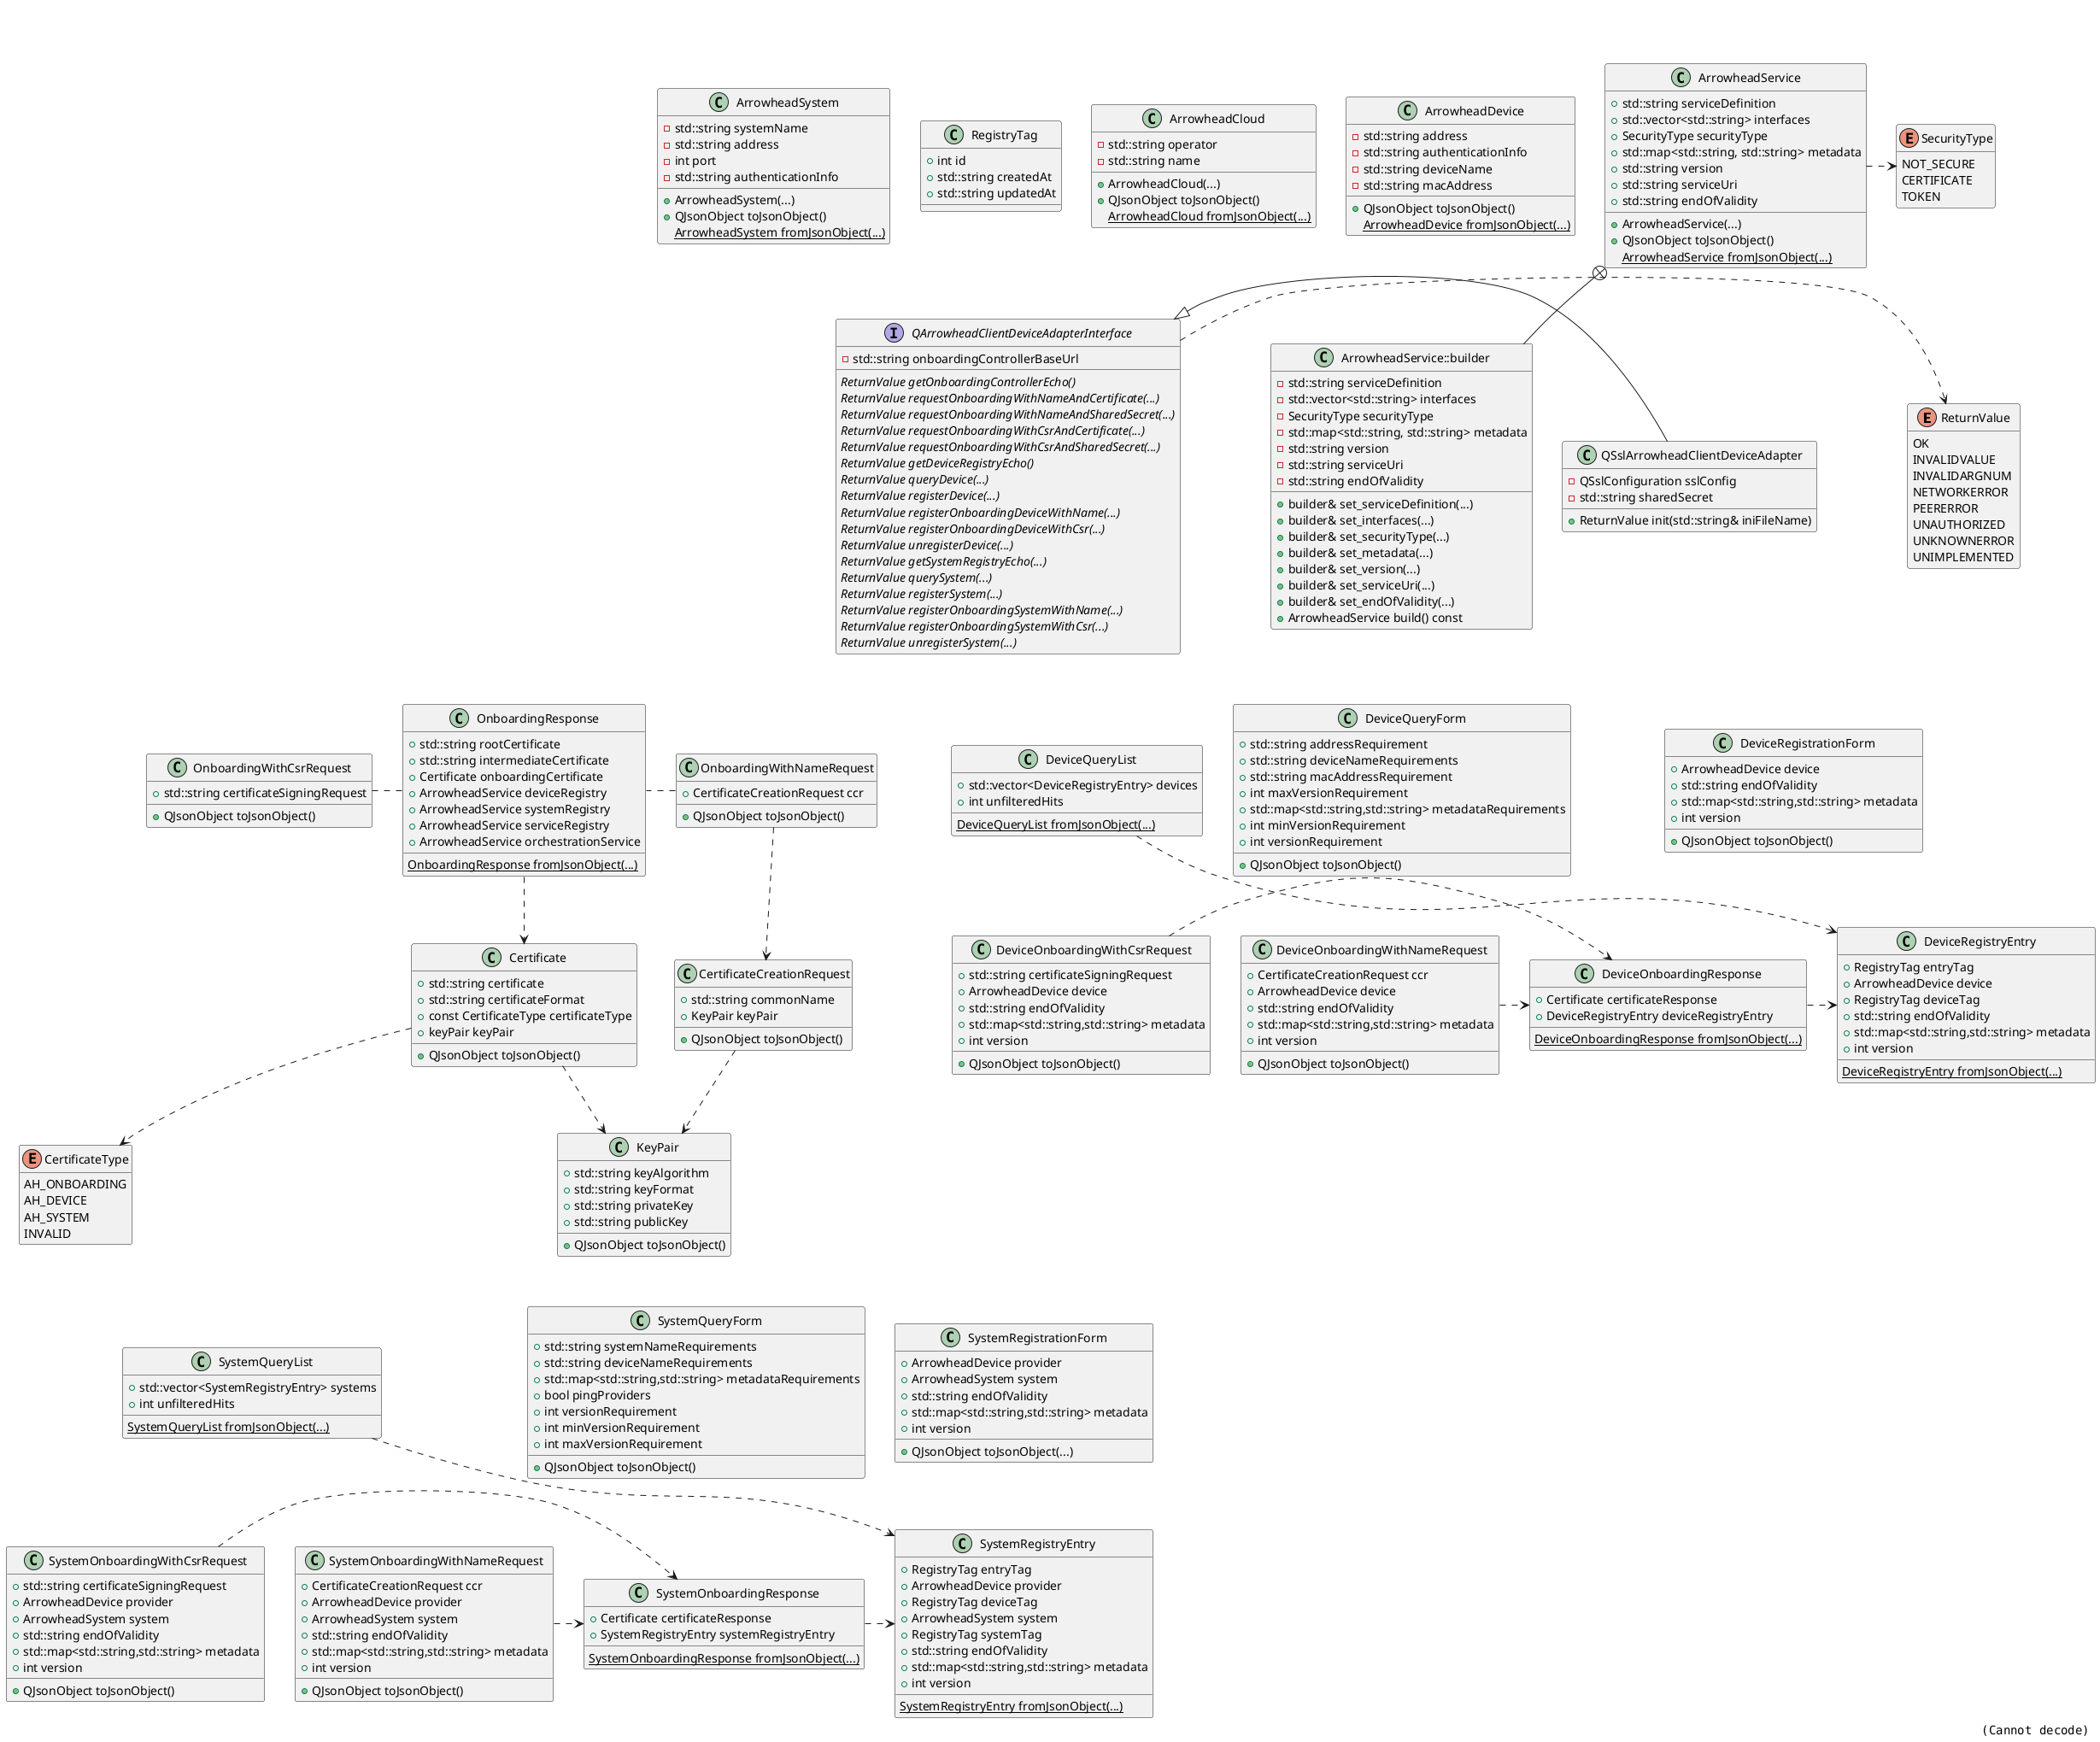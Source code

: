 @startuml "QArrowheadClientDeviceAdapter_ClassDiagram"


enum ReturnValue{
    OK
    INVALIDVALUE
    INVALIDARGNUM
    NETWORKERROR
    PEERERROR
    UNAUTHORIZED
    UNKNOWNERROR
    UNIMPLEMENTED
}

enum SecurityType{
    NOT_SECURE
    CERTIFICATE
    TOKEN
}

enum CertificateType{
    AH_ONBOARDING
    AH_DEVICE
    AH_SYSTEM
    INVALID
}

hide enum empty members

together {
    class RegistryTag{
        +int id
        +std::string createdAt
        +std::string updatedAt
    }
    
    class ArrowheadCloud{
        -std::string operator
        -std::string name

        +ArrowheadCloud(...)
        +QJsonObject toJsonObject()
        {static} ArrowheadCloud fromJsonObject(...)
    }

    class ArrowheadDevice{
        -std::string address
        -std::string authenticationInfo
        -std::string deviceName
        -std::string macAddress

        +QJsonObject toJsonObject()
        {static} ArrowheadDevice fromJsonObject(...)
    }

    class ArrowheadSystem{
        -std::string systemName
        -std::string address
        -int port
        -std::string authenticationInfo
        
        +ArrowheadSystem(...)
        +QJsonObject toJsonObject()
        {static} ArrowheadSystem fromJsonObject(...)
    }

    class ArrowheadService{
        +std::string serviceDefinition
        +std::vector<std::string> interfaces
        +SecurityType securityType
        +std::map<std::string, std::string> metadata
        +std::string version
        +std::string serviceUri
        +std::string endOfValidity

        +ArrowheadService(...)
        +QJsonObject toJsonObject()
        {static} ArrowheadService fromJsonObject(...)
    }
}

class ArrowheadService::builder{
    -std::string serviceDefinition
    -std::vector<std::string> interfaces
    -SecurityType securityType
    -std::map<std::string, std::string> metadata
    -std::string version
    -std::string serviceUri
    -std::string endOfValidity

    +builder& set_serviceDefinition(...)
    +builder& set_interfaces(...)
    +builder& set_securityType(...)
    +builder& set_metadata(...)
    +builder& set_version(...)
    +builder& set_serviceUri(...)
    +builder& set_endOfValidity(...)
    +ArrowheadService build() const
}

ArrowheadService +-- ArrowheadService::builder


interface QArrowheadClientDeviceAdapterInterface{
    - std::string onboardingControllerBaseUrl
    
    {abstract} ReturnValue getOnboardingControllerEcho()
    {abstract} ReturnValue requestOnboardingWithNameAndCertificate(...)
    {abstract} ReturnValue requestOnboardingWithNameAndSharedSecret(...)
    {abstract} ReturnValue requestOnboardingWithCsrAndCertificate(...)
    {abstract} ReturnValue requestOnboardingWithCsrAndSharedSecret(...)
    {abstract} ReturnValue getDeviceRegistryEcho()
    {abstract} ReturnValue queryDevice(...)
    {abstract} ReturnValue registerDevice(...)
    {abstract} ReturnValue registerOnboardingDeviceWithName(...)
    {abstract} ReturnValue registerOnboardingDeviceWithCsr(...)
    {abstract} ReturnValue unregisterDevice(...)
    {abstract} ReturnValue getSystemRegistryEcho(...)
    {abstract} ReturnValue querySystem(...)
    {abstract} ReturnValue registerSystem(...)
    {abstract} ReturnValue registerOnboardingSystemWithName(...)
    {abstract} ReturnValue registerOnboardingSystemWithCsr(...)
    {abstract} ReturnValue unregisterSystem(...)
}

class QSslArrowheadClientDeviceAdapter{
    - QSslConfiguration sslConfig
    - std::string sharedSecret

    + ReturnValue init(std::string& iniFileName)
}

' --- Onboarding Controller interface
together {
    class KeyPair{
        +std::string keyAlgorithm
        +std::string keyFormat
        +std::string privateKey
        +std::string publicKey

        +QJsonObject toJsonObject()
    }

    class Certificate{
        +std::string certificate
        +std::string certificateFormat
        +const CertificateType certificateType
        +keyPair keyPair

        +QJsonObject toJsonObject()
    }

    class CertificateCreationRequest{
        +std::string commonName
        +KeyPair keyPair

        +QJsonObject toJsonObject()
    }

    class OnboardingWithNameRequest{
        +CertificateCreationRequest ccr

        +QJsonObject toJsonObject()
    }   

    class OnboardingWithCsrRequest{
        +std::string certificateSigningRequest

        +QJsonObject toJsonObject()
    }

    class OnboardingResponse{
        +std::string rootCertificate
        +std::string intermediateCertificate
        +Certificate onboardingCertificate
        +ArrowheadService deviceRegistry
        +ArrowheadService systemRegistry
        +ArrowheadService serviceRegistry
        +ArrowheadService orchestrationService

        {static} OnboardingResponse fromJsonObject(...)
    }

    CertificateCreationRequest ..> KeyPair
    OnboardingWithNameRequest ..> CertificateCreationRequest
    OnboardingWithNameRequest . OnboardingResponse
    OnboardingResponse ..> Certificate
    Certificate ..> CertificateType
    Certificate ..> KeyPair
    OnboardingWithCsrRequest . OnboardingResponse
}

' --- Device Registry interface
together {
    class DeviceQueryForm{
        +std::string addressRequirement
        +std::string deviceNameRequirements
        +std::string macAddressRequirement
        +int maxVersionRequirement
        +std::map<std::string,std::string> metadataRequirements
        +int minVersionRequirement
        +int versionRequirement
        
        +QJsonObject toJsonObject()
    }

    class DeviceQueryList{
        +std::vector<DeviceRegistryEntry> devices
        +int unfilteredHits

        {static} DeviceQueryList fromJsonObject(...)
    }

    class DeviceRegistrationForm{
        +ArrowheadDevice device
        +std::string endOfValidity
        +std::map<std::string,std::string> metadata
        +int version

        +QJsonObject toJsonObject()
    }

    class DeviceRegistryEntry{
        +RegistryTag entryTag
        +ArrowheadDevice device
        +RegistryTag deviceTag
        +std::string endOfValidity
        +std::map<std::string,std::string> metadata
        +int version

        {static} DeviceRegistryEntry fromJsonObject(...)
    }

    class DeviceOnboardingWithNameRequest{
        +CertificateCreationRequest ccr
        +ArrowheadDevice device
        +std::string endOfValidity
        +std::map<std::string,std::string> metadata
        +int version

        +QJsonObject toJsonObject()
    }

    class DeviceOnboardingWithCsrRequest{
        +std::string certificateSigningRequest
        +ArrowheadDevice device
        +std::string endOfValidity
        +std::map<std::string,std::string> metadata
        +int version

        +QJsonObject toJsonObject()
    }

    class DeviceOnboardingResponse{
        +Certificate certificateResponse
        +DeviceRegistryEntry deviceRegistryEntry

        {static} DeviceOnboardingResponse fromJsonObject(...)
    }

    DeviceOnboardingResponse .> DeviceRegistryEntry
    DeviceOnboardingWithNameRequest .> DeviceOnboardingResponse
    DeviceOnboardingWithCsrRequest .> DeviceOnboardingResponse
    DeviceQueryList ..> DeviceRegistryEntry
}

together {
    class SystemQueryForm{
        +std::string systemNameRequirements
        +std::string deviceNameRequirements
        +std::map<std::string,std::string> metadataRequirements
        +bool pingProviders   
        +int versionRequirement
        +int minVersionRequirement
        +int maxVersionRequirement

        +QJsonObject toJsonObject()
    }

    class SystemQueryList{
        +std::vector<SystemRegistryEntry> systems
        +int unfilteredHits

        {static} SystemQueryList fromJsonObject(...)
    }

    class SystemRegistrationForm{
        +ArrowheadDevice provider
        +ArrowheadSystem system
        +std::string endOfValidity
        +std::map<std::string,std::string> metadata
        +int version

        +QJsonObject toJsonObject(...)
    }

    class SystemRegistryEntry{
        +RegistryTag entryTag
        +ArrowheadDevice provider
        +RegistryTag deviceTag
        +ArrowheadSystem system
        +RegistryTag systemTag
        +std::string endOfValidity
        +std::map<std::string,std::string> metadata
        +int version

        {static} SystemRegistryEntry fromJsonObject(...)
    }

    class SystemOnboardingWithNameRequest{
        +CertificateCreationRequest ccr
        +ArrowheadDevice provider
        +ArrowheadSystem system
        +std::string endOfValidity
        +std::map<std::string,std::string> metadata
        +int version

        +QJsonObject toJsonObject()    
    }

    class SystemOnboardingWithCsrRequest{
        +std::string certificateSigningRequest
        +ArrowheadDevice provider
        +ArrowheadSystem system
        +std::string endOfValidity
        +std::map<std::string,std::string> metadata
        +int version

        +QJsonObject toJsonObject()
    }
    class SystemOnboardingResponse{
        +Certificate certificateResponse
        +SystemRegistryEntry systemRegistryEntry

        {static} SystemOnboardingResponse fromJsonObject(...)
    }

    SystemOnboardingResponse .> SystemRegistryEntry
    SystemOnboardingWithNameRequest .> SystemOnboardingResponse
    SystemOnboardingWithCsrRequest .> SystemOnboardingResponse
    SystemQueryList ..> SystemRegistryEntry
}


QSslArrowheadClientDeviceAdapter -|> QArrowheadClientDeviceAdapterInterface
QArrowheadClientDeviceAdapterInterface .> ReturnValue
ArrowheadService .> SecurityType


' ! Warning: Following lines target diagram layout formatting only!
ArrowheadSystem --[hidden] QArrowheadClientDeviceAdapterInterface
ArrowheadCloud -[hidden] ArrowheadSystem
ArrowheadSystem -[hidden] ArrowheadService
QArrowheadClientDeviceAdapterInterface --[hidden] OnboardingWithCsrRequest
QArrowheadClientDeviceAdapterInterface --[hidden] DeviceQueryList
CertificateType --[hidden] SystemQueryList
' ! end of warning

right footer
<img:../../../doc/evopro_innovation_L.png{scale=0.1}>
endfooter

@enduml

